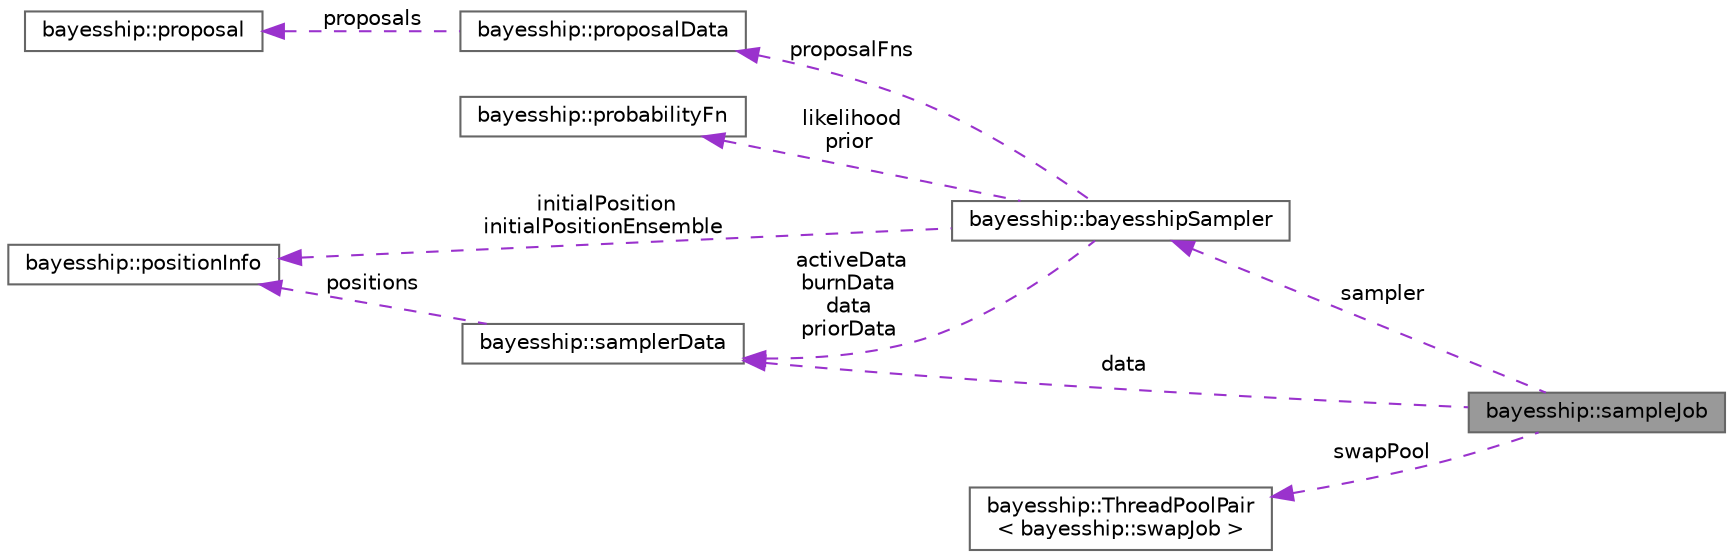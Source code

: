 digraph "bayesship::sampleJob"
{
 // LATEX_PDF_SIZE
  bgcolor="transparent";
  edge [fontname=Helvetica,fontsize=10,labelfontname=Helvetica,labelfontsize=10];
  node [fontname=Helvetica,fontsize=10,shape=box,height=0.2,width=0.4];
  rankdir="LR";
  Node1 [label="bayesship::sampleJob",height=0.2,width=0.4,color="gray40", fillcolor="grey60", style="filled", fontcolor="black",tooltip="Structure to package sample jobs for sampling."];
  Node2 -> Node1 [dir="back",color="darkorchid3",style="dashed",label=" sampler" ];
  Node2 [label="bayesship::bayesshipSampler",height=0.2,width=0.4,color="gray40", fillcolor="white", style="filled",URL="$classbayesship_1_1bayesshipSampler.html",tooltip=" "];
  Node3 -> Node2 [dir="back",color="darkorchid3",style="dashed",label=" proposalFns" ];
  Node3 [label="bayesship::proposalData",height=0.2,width=0.4,color="gray40", fillcolor="white", style="filled",URL="$classbayesship_1_1proposalData.html",tooltip="Likelihood function typedef."];
  Node4 -> Node3 [dir="back",color="darkorchid3",style="dashed",label=" proposals" ];
  Node4 [label="bayesship::proposal",height=0.2,width=0.4,color="gray40", fillcolor="white", style="filled",URL="$classbayesship_1_1proposal.html",tooltip=" "];
  Node5 -> Node2 [dir="back",color="darkorchid3",style="dashed",label=" likelihood\nprior" ];
  Node5 [label="bayesship::probabilityFn",height=0.2,width=0.4,color="gray40", fillcolor="white", style="filled",URL="$classbayesship_1_1probabilityFn.html",tooltip=" "];
  Node6 -> Node2 [dir="back",color="darkorchid3",style="dashed",label=" initialPosition\ninitialPositionEnsemble" ];
  Node6 [label="bayesship::positionInfo",height=0.2,width=0.4,color="gray40", fillcolor="white", style="filled",URL="$classbayesship_1_1positionInfo.html",tooltip="Class to hold information about a position in parameter/model space."];
  Node7 -> Node2 [dir="back",color="darkorchid3",style="dashed",label=" activeData\nburnData\ndata\npriorData" ];
  Node7 [label="bayesship::samplerData",height=0.2,width=0.4,color="gray40", fillcolor="white", style="filled",URL="$classbayesship_1_1samplerData.html",tooltip=" "];
  Node6 -> Node7 [dir="back",color="darkorchid3",style="dashed",label=" positions" ];
  Node7 -> Node1 [dir="back",color="darkorchid3",style="dashed",label=" data" ];
  Node8 -> Node1 [dir="back",color="darkorchid3",style="dashed",label=" swapPool" ];
  Node8 [label="bayesship::ThreadPoolPair\l\< bayesship::swapJob \>",height=0.2,width=0.4,color="gray40", fillcolor="white", style="filled",URL="$classbayesship_1_1ThreadPoolPair.html",tooltip=" "];
}
